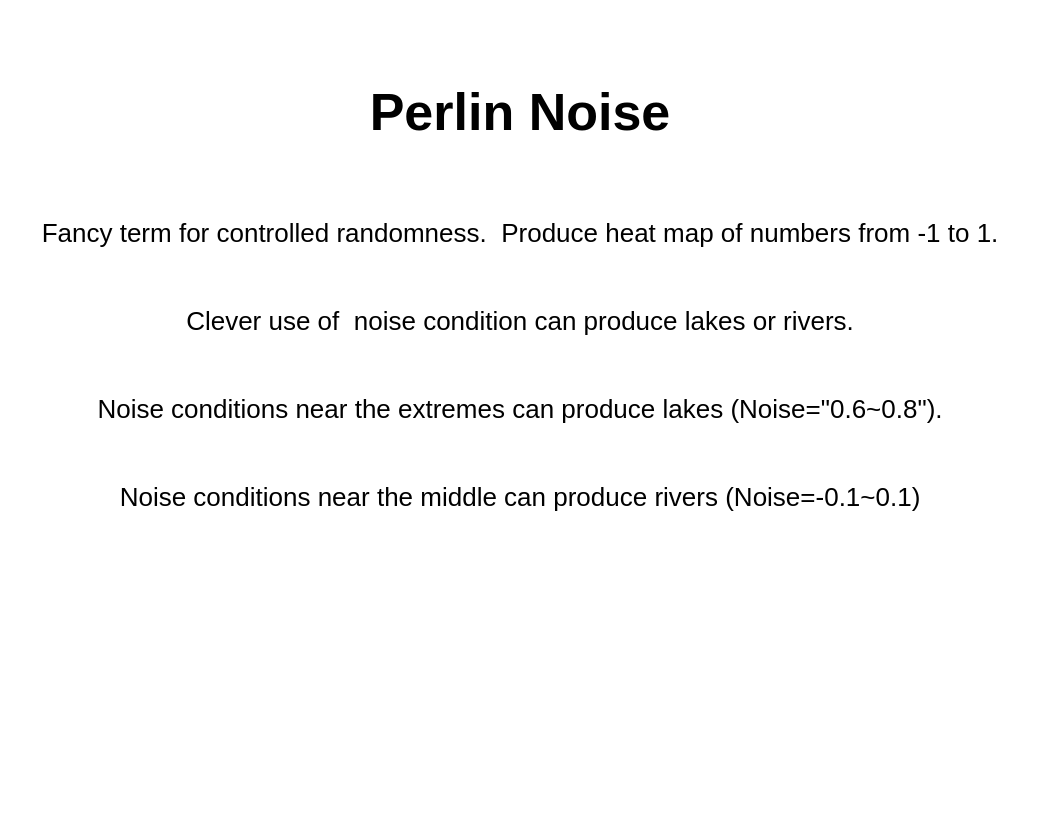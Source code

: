 <mxfile version="12.2.7" type="device" pages="1"><diagram id="07fea595-8f29-1299-0266-81d95cde20df" name="Page-1"><mxGraphModel dx="1185" dy="635" grid="1" gridSize="10" guides="1" tooltips="1" connect="1" arrows="1" fold="1" page="1" pageScale="1" pageWidth="1169" pageHeight="827" background="#ffffff" math="0" shadow="0"><root><mxCell id="0"/><mxCell id="1" parent="0"/><mxCell id="EA9U3WWzR7fTP9P4jeA_-688" value="&lt;h1&gt;&lt;span style=&quot;font-size: 26px&quot;&gt;Perlin Noise&lt;/span&gt;&lt;/h1&gt;&lt;h1&gt;&lt;p style=&quot;font-size: 20px ; font-weight: 400&quot;&gt;&lt;span style=&quot;font-size: 13px&quot;&gt;Fancy term for controlled randomness.&amp;nbsp; Produce heat map of numbers from -1 to 1.&lt;/span&gt;&lt;/p&gt;&lt;p style=&quot;font-size: 20px ; font-weight: 400&quot;&gt;&lt;span style=&quot;font-size: 13px&quot;&gt;Clever use of&amp;nbsp; noise condition can produce lakes or rivers.&lt;/span&gt;&lt;/p&gt;&lt;p style=&quot;font-size: 20px ; font-weight: 400&quot;&gt;&lt;span style=&quot;font-size: 13px&quot;&gt;Noise conditions near the extremes can produce lakes (Noise=&quot;0.6~0.8&quot;).&lt;/span&gt;&lt;/p&gt;&lt;p style=&quot;font-size: 20px ; font-weight: 400&quot;&gt;&lt;span style=&quot;font-size: 13px&quot;&gt;Noise conditions near the middle can produce rivers (Noise=-0.1~0.1)&lt;/span&gt;&lt;/p&gt;&lt;blockquote style=&quot;font-size: 20px ; font-weight: 400&quot;&gt;&lt;p&gt;&lt;br&gt;&lt;/p&gt;&lt;/blockquote&gt;&lt;/h1&gt;" style="text;html=1;strokeColor=none;fillColor=none;spacing=5;spacingTop=-20;whiteSpace=wrap;overflow=hidden;rounded=0;fontSize=20;align=center;horizontal=1;verticalAlign=top;" parent="1" vertex="1"><mxGeometry x="240" y="80" width="520" height="400" as="geometry"/></mxCell></root></mxGraphModel></diagram></mxfile>
